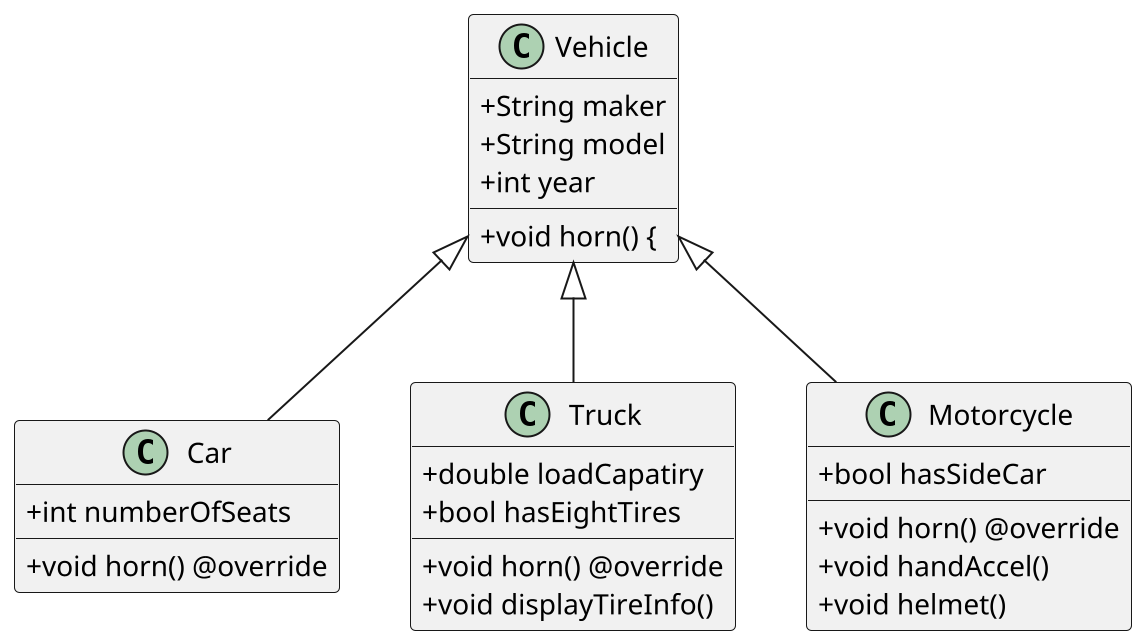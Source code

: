 @startuml
scale 2
skinparam classAttributeIconSize 0

class Vehicle {
+ String maker
+ String model
+ int year

+ void horn() {

}

class Car extends Vehicle {
+ void horn() @override
+ int numberOfSeats


}

class Truck extends Vehicle {
+ double loadCapatiry
+ bool hasEightTires


+ void horn() @override
+ void displayTireInfo()

}

class Motorcycle extends Vehicle {
+ bool hasSideCar

+ void horn() @override
+ void handAccel()
+ void helmet()

}

@enduml
